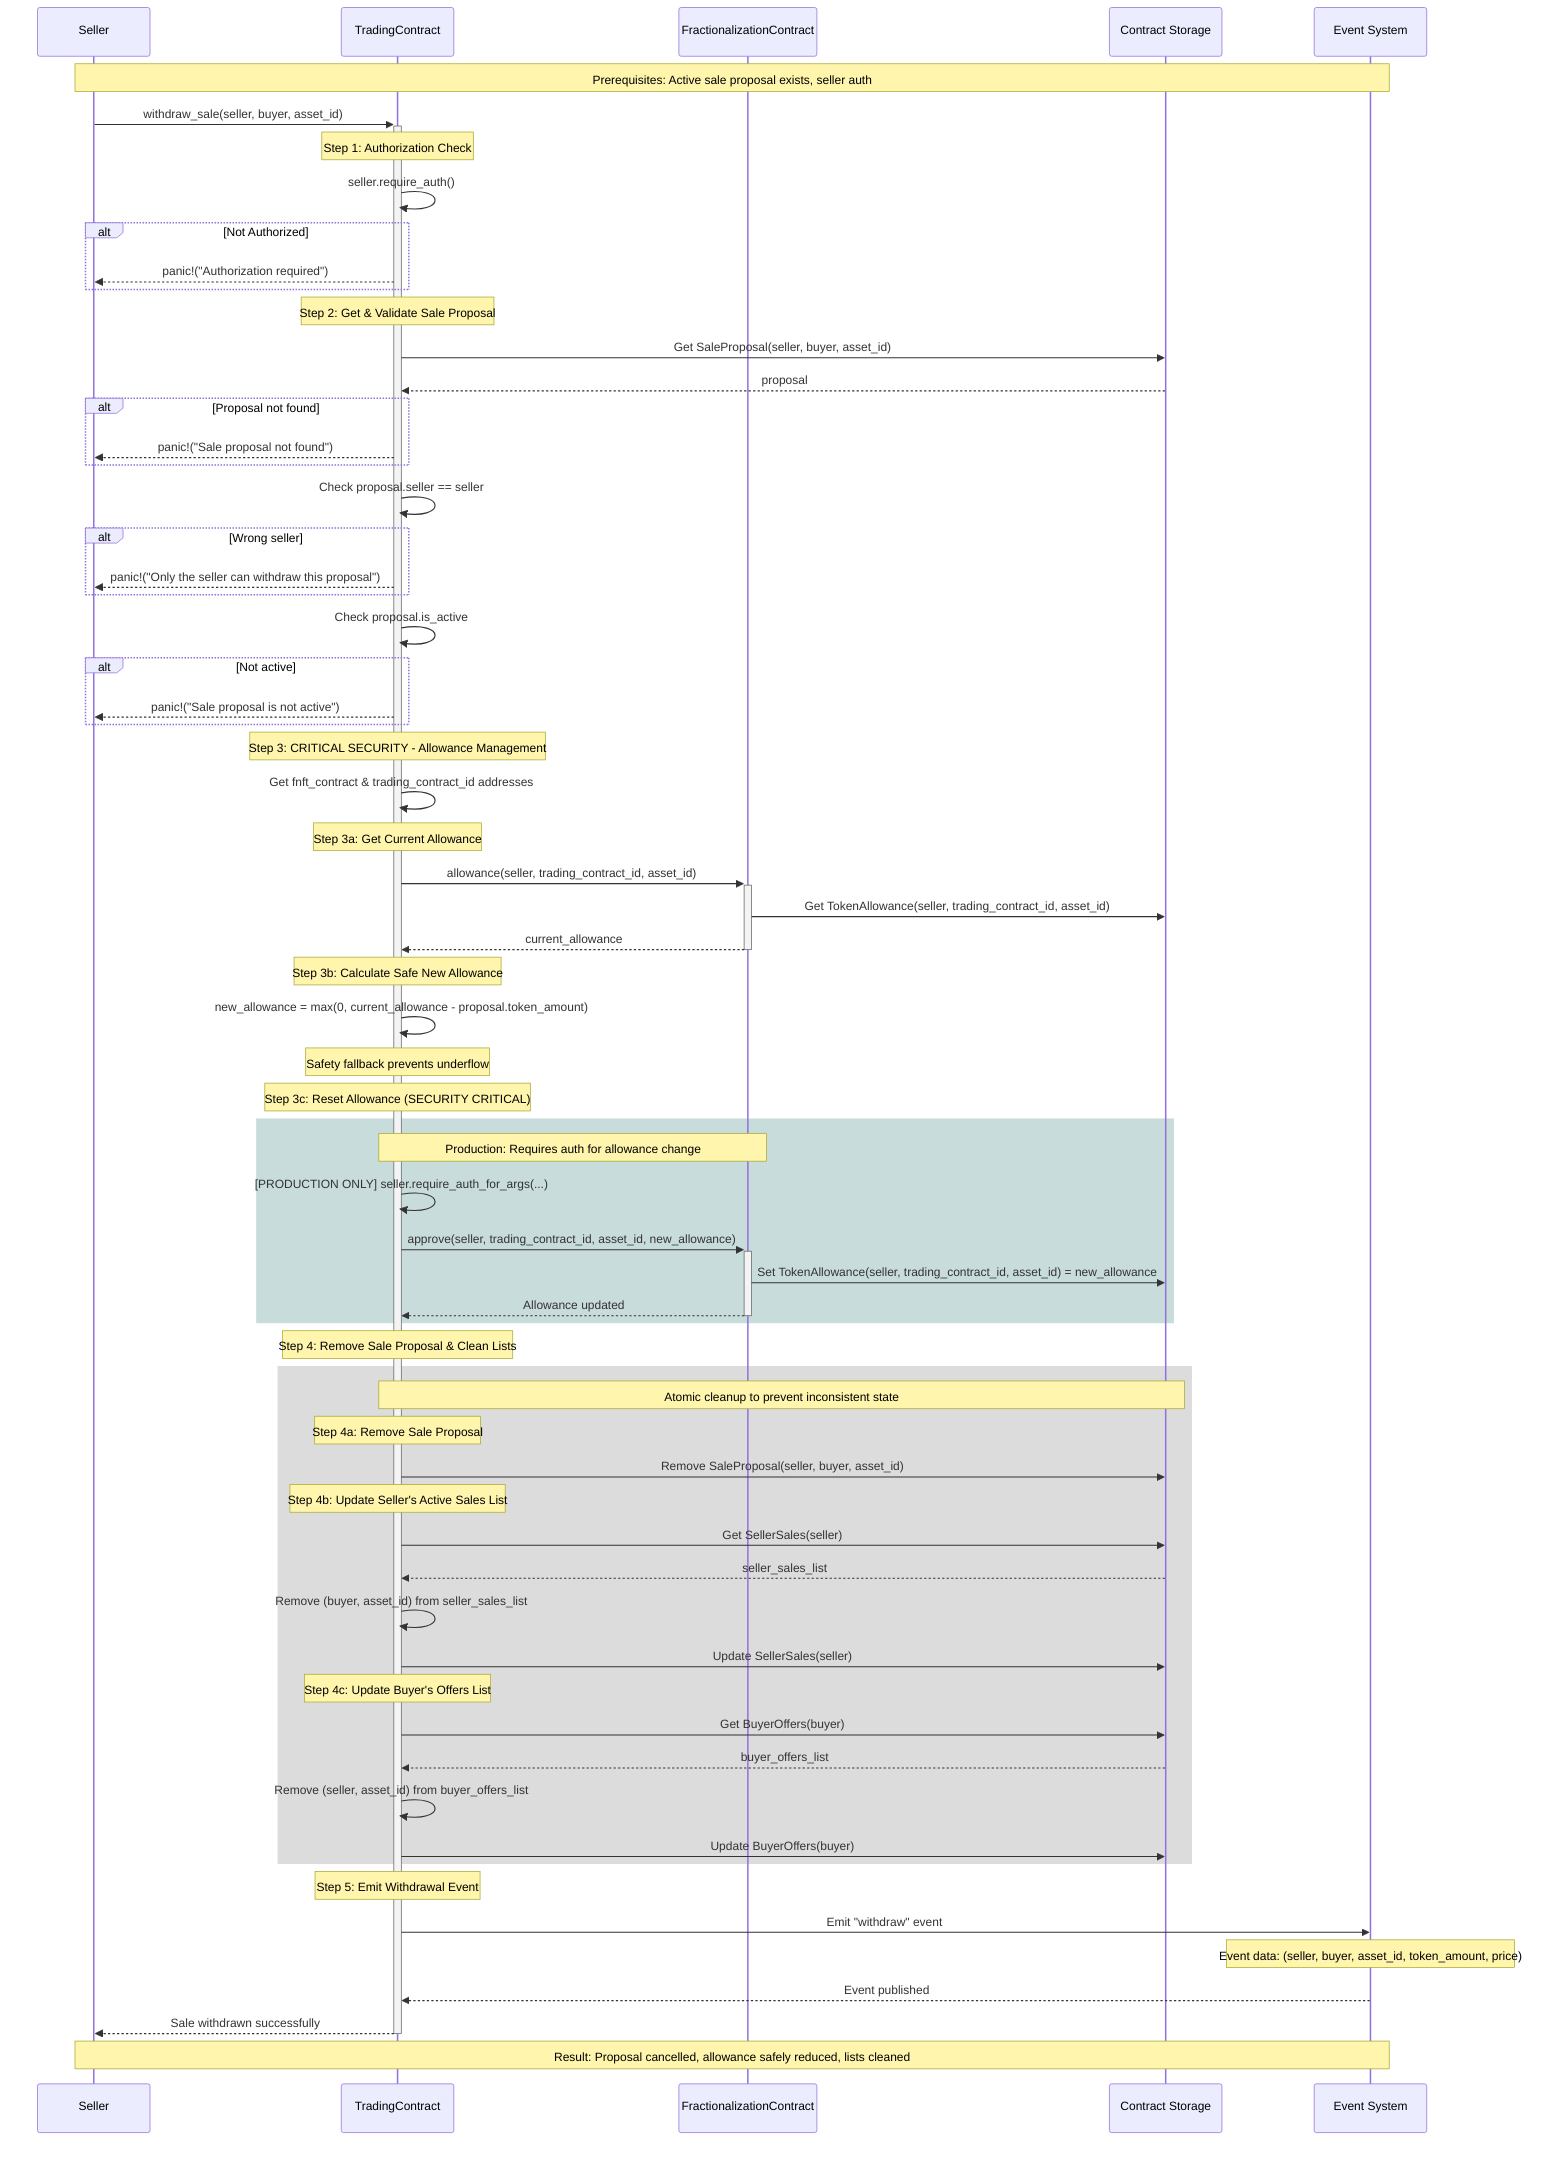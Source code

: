 sequenceDiagram
    participant Seller as Seller
    participant TC as TradingContract
    participant FRC as FractionalizationContract
    participant Storage as Contract Storage
    participant Events as Event System

    Note over Seller, Events: Prerequisites: Active sale proposal exists, seller auth

    Seller->>+TC: withdraw_sale(seller, buyer, asset_id)
    
    Note over TC: Step 1: Authorization Check
    TC->>TC: seller.require_auth()
    alt Not Authorized
        TC-->>Seller: panic!("Authorization required")
    end

    Note over TC: Step 2: Get & Validate Sale Proposal
    TC->>Storage: Get SaleProposal(seller, buyer, asset_id)
    Storage-->>TC: proposal
    alt Proposal not found
        TC-->>Seller: panic!("Sale proposal not found")
    end

    TC->>TC: Check proposal.seller == seller
    alt Wrong seller
        TC-->>Seller: panic!("Only the seller can withdraw this proposal")
    end

    TC->>TC: Check proposal.is_active
    alt Not active
        TC-->>Seller: panic!("Sale proposal is not active")
    end

    Note over TC: Step 3: CRITICAL SECURITY - Allowance Management
    TC->>TC: Get fnft_contract & trading_contract_id addresses

    Note over TC: Step 3a: Get Current Allowance
    TC->>+FRC: allowance(seller, trading_contract_id, asset_id)
    FRC->>Storage: Get TokenAllowance(seller, trading_contract_id, asset_id)
    FRC-->>-TC: current_allowance

    Note over TC: Step 3b: Calculate Safe New Allowance
    TC->>TC: new_allowance = max(0, current_allowance - proposal.token_amount)
    Note over TC: Safety fallback prevents underflow

    Note over TC: Step 3c: Reset Allowance (SECURITY CRITICAL)
    rect rgb(200, 220, 220)
        Note over TC, FRC: Production: Requires auth for allowance change
        
        TC->>TC: [PRODUCTION ONLY] seller.require_auth_for_args(...)
        
        TC->>+FRC: approve(seller, trading_contract_id, asset_id, new_allowance)
        FRC->>Storage: Set TokenAllowance(seller, trading_contract_id, asset_id) = new_allowance
        FRC-->>-TC: Allowance updated
    end

    Note over TC: Step 4: Remove Sale Proposal & Clean Lists
    rect rgb(220, 220, 220)
        Note over TC, Storage: Atomic cleanup to prevent inconsistent state

        Note over TC: Step 4a: Remove Sale Proposal
        TC->>Storage: Remove SaleProposal(seller, buyer, asset_id)

        Note over TC: Step 4b: Update Seller's Active Sales List
        TC->>Storage: Get SellerSales(seller)
        Storage-->>TC: seller_sales_list
        TC->>TC: Remove (buyer, asset_id) from seller_sales_list
        TC->>Storage: Update SellerSales(seller)

        Note over TC: Step 4c: Update Buyer's Offers List
        TC->>Storage: Get BuyerOffers(buyer)
        Storage-->>TC: buyer_offers_list
        TC->>TC: Remove (seller, asset_id) from buyer_offers_list
        TC->>Storage: Update BuyerOffers(buyer)
    end

    Note over TC: Step 5: Emit Withdrawal Event
    TC->>Events: Emit "withdraw" event
    Note over Events: Event data: (seller, buyer, asset_id, token_amount, price)
    Events-->>TC: Event published

    TC-->>-Seller: Sale withdrawn successfully

    Note over Seller, Events: Result: Proposal cancelled, allowance safely reduced, lists cleaned